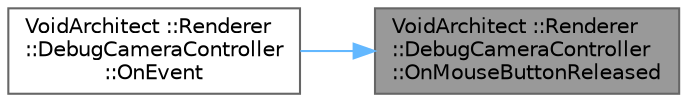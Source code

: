 digraph "VoidArchitect ::Renderer::DebugCameraController::OnMouseButtonReleased"
{
 // LATEX_PDF_SIZE
  bgcolor="transparent";
  edge [fontname=Helvetica,fontsize=10,labelfontname=Helvetica,labelfontsize=10];
  node [fontname=Helvetica,fontsize=10,shape=box,height=0.2,width=0.4];
  rankdir="RL";
  Node1 [id="Node000001",label="VoidArchitect ::Renderer\l::DebugCameraController\l::OnMouseButtonReleased",height=0.2,width=0.4,color="gray40", fillcolor="grey60", style="filled", fontcolor="black",tooltip=" "];
  Node1 -> Node2 [id="edge1_Node000001_Node000002",dir="back",color="steelblue1",style="solid",tooltip=" "];
  Node2 [id="Node000002",label="VoidArchitect ::Renderer\l::DebugCameraController\l::OnEvent",height=0.2,width=0.4,color="grey40", fillcolor="white", style="filled",URL="$class_void_architect_01_1_1_renderer_1_1_debug_camera_controller.html#add6da9b909539dcf6145e0c8d0231e95",tooltip=" "];
}
